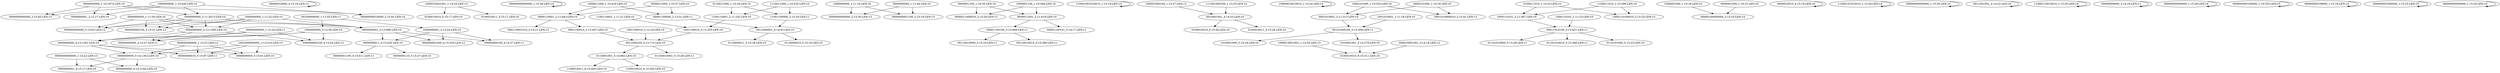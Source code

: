 digraph G {
    "0000000000_5-14:1352-LEN:10" -> "0000000000_6-15:1344-LEN:10";
    "0000000000_5-14:1352-LEN:10" -> "0000000001_6-15:17-LEN:10";
    "00000010000_4-15:16-LEN:11" -> "00000010000_4-15:16-LEN:11";
    "1000010001001_1-14:24-LEN:13" -> "0100010010_5-15:17-LEN:10";
    "1000010001001_1-14:24-LEN:13" -> "0100010011_5-15:17-LEN:10";
    "00000000000000_1-15:36-LEN:14" -> "00000000000000_1-15:36-LEN:14";
    "0001100010_3-12:447-LEN:10" -> "0011000100_4-13:715-LEN:10";
    "0000000000_3-12:1305-LEN:10" -> "000000000100_4-15:54-LEN:12";
    "0000000000_3-12:1305-LEN:10" -> "00000000000_4-15:37-LEN:11";
    "0000000000_3-12:1305-LEN:10" -> "0000000000_4-13:1261-LEN:10";
    "1000000000_1-11:16-LEN:10" -> "0000000000000_2-15:30-LEN:13";
    "1000000000_1-11:16-LEN:10" -> "0000000001100_2-15:19-LEN:13";
    "1000000000_1-10:440-LEN:10" -> "0000000001_2-12:17-LEN:10";
    "1000000000_1-10:440-LEN:10" -> "0000000000000_2-15:45-LEN:13";
    "1000000000_1-10:440-LEN:10" -> "0000000000_2-11:2013-LEN:10";
    "1000000000_1-10:440-LEN:10" -> "00000000010000_2-15:91-LEN:14";
    "0000001100_1-10:35-LEN:10" -> "0000011000010_2-15:29-LEN:13";
    "0000001100_1-10:35-LEN:10" -> "0000011001_2-11:419-LEN:10";
    "000000000000_1-13:22-LEN:12" -> "0000000000_5-14:1352-LEN:10";
    "000000000000_1-13:22-LEN:12" -> "00000000010_5-15:87-LEN:11";
    "000000000000_1-13:22-LEN:12" -> "0000000000_5-15:61-LEN:10";
    "00000000000_1-12:24-LEN:11" -> "000000000100_4-15:54-LEN:12";
    "00000000000_1-12:24-LEN:11" -> "00000000000_4-15:37-LEN:11";
    "00000000000_1-12:24-LEN:11" -> "0000000000_4-13:1261-LEN:10";
    "0000000000_4-13:1261-LEN:10" -> "0000000000_5-14:1352-LEN:10";
    "0000000000_4-13:1261-LEN:10" -> "00000000010_5-15:87-LEN:11";
    "0000000000_4-13:1261-LEN:10" -> "0000000000_5-15:61-LEN:10";
    "110001001010010_1-15:19-LEN:15" -> "110001001010010_1-15:19-LEN:15";
    "1001100010_2-12:16-LEN:10" -> "0011000100_4-13:715-LEN:10";
    "100001000100_1-13:27-LEN:12" -> "0010001001_4-14:53-LEN:10";
    "10000010010010_1-15:24-LEN:14" -> "10000010010010_1-15:24-LEN:14";
    "1000101000_1-10:320-LEN:10" -> "0001010001_2-11:313-LEN:10";
    "1000101000_1-10:320-LEN:10" -> "0001010000010_2-15:41-LEN:13";
    "0110011000_1-10:16-LEN:10" -> "11001100000_2-13:16-LEN:11";
    "0110011000_1-10:16-LEN:10" -> "1100110001_2-11:242-LEN:10";
    "1000110101_2-11:407-LEN:10" -> "00011010100_3-13:421-LEN:11";
    "1000011000_1-10:416-LEN:10" -> "00001100000_2-13:31-LEN:11";
    "1000011000_1-10:416-LEN:10" -> "0000110001_2-11:443-LEN:10";
    "1000010001001_1-14:35-LEN:13" -> "0100010010_6-15:311-LEN:10";
    "1000001000_1-10:18-LEN:10" -> "00000100000000_2-15:25-LEN:14";
    "0000000001_3-12:696-LEN:10" -> "00000000100_4-15:37-LEN:11";
    "0000000001_3-12:696-LEN:10" -> "000000001000_4-15:255-LEN:12";
    "0000000001_3-12:696-LEN:10" -> "0000000011_4-13:435-LEN:10";
    "0110001001_5-14:682-LEN:10" -> "1100010011_6-15:405-LEN:10";
    "0110001001_5-14:682-LEN:10" -> "1100010010_6-15:282-LEN:10";
    "0000000000000_1-14:22-LEN:13" -> "0000000000_6-15:1344-LEN:10";
    "0000000000000_1-14:22-LEN:13" -> "0000000001_6-15:17-LEN:10";
    "00101000100_3-13:309-LEN:11" -> "1010001000_5-15:18-LEN:10";
    "00101000100_3-13:309-LEN:11" -> "1010001001_5-14:279-LEN:10";
    "0000011000_1-10:37-LEN:10" -> "00001100000_2-13:31-LEN:11";
    "0000011000_1-10:37-LEN:10" -> "0000110001_2-11:443-LEN:10";
    "1110011000_1-10:232-LEN:10" -> "11001100000_2-13:16-LEN:11";
    "1110011000_1-10:232-LEN:10" -> "1100110001_2-11:242-LEN:10";
    "1001100010_3-12:255-LEN:10" -> "0011000100_4-13:715-LEN:10";
    "0000000000_1-11:44-LEN:10" -> "0000000000000_2-15:30-LEN:13";
    "0000000000_1-11:44-LEN:10" -> "0000000001100_2-15:19-LEN:13";
    "1001000000000_1-13:210-LEN:13" -> "0000000000_5-14:1352-LEN:10";
    "1001000000000_1-13:210-LEN:13" -> "00000000010_5-15:87-LEN:11";
    "1001000000000_1-13:210-LEN:13" -> "0000000000_5-15:61-LEN:10";
    "11001100000_2-13:16-LEN:11" -> "0011000001_4-14:45-LEN:10";
    "00011010100_3-13:421-LEN:11" -> "01101010000_5-15:28-LEN:11";
    "00011010100_3-13:421-LEN:11" -> "01101010010_5-15:368-LEN:11";
    "00011010100_3-13:421-LEN:11" -> "0110101000_5-15:23-LEN:10";
    "0000010010_6-15:19-LEN:10" -> "0000010010_6-15:19-LEN:10";
    "0000001000_1-10:31-LEN:10" -> "00000100000000_2-15:25-LEN:14";
    "11000101010010_1-15:26-LEN:14" -> "11000101010010_1-15:26-LEN:14";
    "0001010001_2-11:313-LEN:10" -> "00101000100_3-13:309-LEN:11";
    "0010001001_4-14:53-LEN:10" -> "0100010010_5-15:28-LEN:10";
    "0010001001_4-14:53-LEN:10" -> "0100010011_5-15:26-LEN:10";
    "0011000001_4-14:45-LEN:10" -> "0110000010_5-15:18-LEN:10";
    "0011000001_4-14:45-LEN:10" -> "0110000011_5-15:28-LEN:10";
    "00000000000000_1-15:30-LEN:14" -> "00000000000000_1-15:30-LEN:14";
    "00001100000_2-13:31-LEN:11" -> "0011000001_4-14:45-LEN:10";
    "1000000001_3-12:24-LEN:10" -> "00000000100_4-15:37-LEN:11";
    "1000000001_3-12:24-LEN:10" -> "000000001000_4-15:255-LEN:12";
    "1000000001_3-12:24-LEN:10" -> "0000000011_4-13:435-LEN:10";
    "0011001001_4-14:22-LEN:10" -> "0011001001_4-14:22-LEN:10";
    "11000110010010_1-15:26-LEN:14" -> "11000110010010_1-15:26-LEN:14";
    "1000000000_1-11:22-LEN:10" -> "0000000000_3-12:1305-LEN:10";
    "1000000000_1-11:22-LEN:10" -> "0000000001_3-12:696-LEN:10";
    "1000000000_1-11:22-LEN:10" -> "000000000000_3-15:62-LEN:12";
    "1000000000_1-11:22-LEN:10" -> "000000000100_3-15:31-LEN:12";
    "0000110001_2-11:443-LEN:10" -> "0001100010_3-12:447-LEN:10";
    "0000110001_2-11:443-LEN:10" -> "000110001010_3-15:21-LEN:12";
    "00000000000_2-14:16-LEN:11" -> "00000000000_2-14:16-LEN:11";
    "00000000000000_1-15:26-LEN:14" -> "00000000000000_1-15:26-LEN:14";
    "000000000100000_1-15:353-LEN:15" -> "000000000100000_1-15:353-LEN:15";
    "1100110001_2-11:242-LEN:10" -> "1001100010_3-12:255-LEN:10";
    "111001000100_1-13:25-LEN:12" -> "0010001001_4-14:53-LEN:10";
    "00000000100000_1-15:16-LEN:14" -> "00000000100000_1-15:16-LEN:14";
    "000000001000000_1-15:33-LEN:15" -> "000000001000000_1-15:33-LEN:15";
    "1000000000_3-12:39-LEN:10" -> "000000000100_4-15:54-LEN:12";
    "1000000000_3-12:39-LEN:10" -> "00000000000_4-15:37-LEN:11";
    "1000000000_3-12:39-LEN:10" -> "0000000000_4-13:1261-LEN:10";
    "0000000000_2-11:2013-LEN:10" -> "0000000000_3-12:1305-LEN:10";
    "0000000000_2-11:2013-LEN:10" -> "0000000001_3-12:696-LEN:10";
    "0000000000_2-11:2013-LEN:10" -> "000000000000_3-15:62-LEN:12";
    "0000000000_2-11:2013-LEN:10" -> "000000000100_3-15:31-LEN:12";
    "00000000000000_1-15:20-LEN:14" -> "00000000000000_1-15:20-LEN:14";
    "0100011010_1-10:23-LEN:10" -> "1000110101_2-11:407-LEN:10";
    "0100011010_1-10:23-LEN:10" -> "1000110100010_2-15:25-LEN:13";
    "1100110001_1-11:21-LEN:10" -> "1001100010_3-12:255-LEN:10";
    "00100000000_1-11:55-LEN:11" -> "1000000001_3-12:24-LEN:10";
    "00100000000_1-11:55-LEN:11" -> "1000000000_3-12:39-LEN:10";
    "00001100100_3-13:408-LEN:11" -> "00110010000_5-15:16-LEN:11";
    "00001100100_3-13:408-LEN:11" -> "00110010010_5-15:390-LEN:11";
    "1001010001_1-11:18-LEN:10" -> "00101000100_3-13:309-LEN:11";
    "0000000000_1-11:54-LEN:10" -> "0000000000_3-12:1305-LEN:10";
    "0000000000_1-11:54-LEN:10" -> "0000000001_3-12:696-LEN:10";
    "0000000000_1-11:54-LEN:10" -> "000000000000_3-15:62-LEN:12";
    "0000000000_1-11:54-LEN:10" -> "000000000100_3-15:31-LEN:12";
    "1000110101_1-11:23-LEN:10" -> "00011010100_3-13:421-LEN:11";
    "0011000100_4-13:715-LEN:10" -> "01100010001_5-15:28-LEN:11";
    "0011000100_4-13:715-LEN:10" -> "0110001001_5-14:682-LEN:10";
    "1100011010_1-10:396-LEN:10" -> "1000110101_2-11:407-LEN:10";
    "1100011010_1-10:396-LEN:10" -> "1000110100010_2-15:25-LEN:13";
    "1010001001_5-14:279-LEN:10" -> "0100010010_6-15:311-LEN:10";
    "0000000011_4-13:435-LEN:10" -> "00000001100_5-15:411-LEN:11";
    "0000000011_4-13:435-LEN:10" -> "0000000110_5-15:27-LEN:10";
    "0000101000_1-10:16-LEN:10" -> "0001010001_2-11:313-LEN:10";
    "0000101000_1-10:16-LEN:10" -> "0001010000010_2-15:41-LEN:13";
    "1000001100_1-10:394-LEN:10" -> "0000011000010_2-15:29-LEN:13";
    "1000001100_1-10:394-LEN:10" -> "0000011001_2-11:419-LEN:10";
    "0000011001_2-11:419-LEN:10" -> "00001100101_3-14:17-LEN:11";
    "0000011001_2-11:419-LEN:10" -> "00001100100_3-13:408-LEN:11";
    "0000000000_1-10:1674-LEN:10" -> "0000000001_2-12:17-LEN:10";
    "0000000000_1-10:1674-LEN:10" -> "0000000000000_2-15:45-LEN:13";
    "0000000000_1-10:1674-LEN:10" -> "0000000000_2-11:2013-LEN:10";
    "0000000000_1-10:1674-LEN:10" -> "00000000010000_2-15:91-LEN:14";
    "000010001001_3-14:18-LEN:12" -> "0100010010_6-15:311-LEN:10";
}
